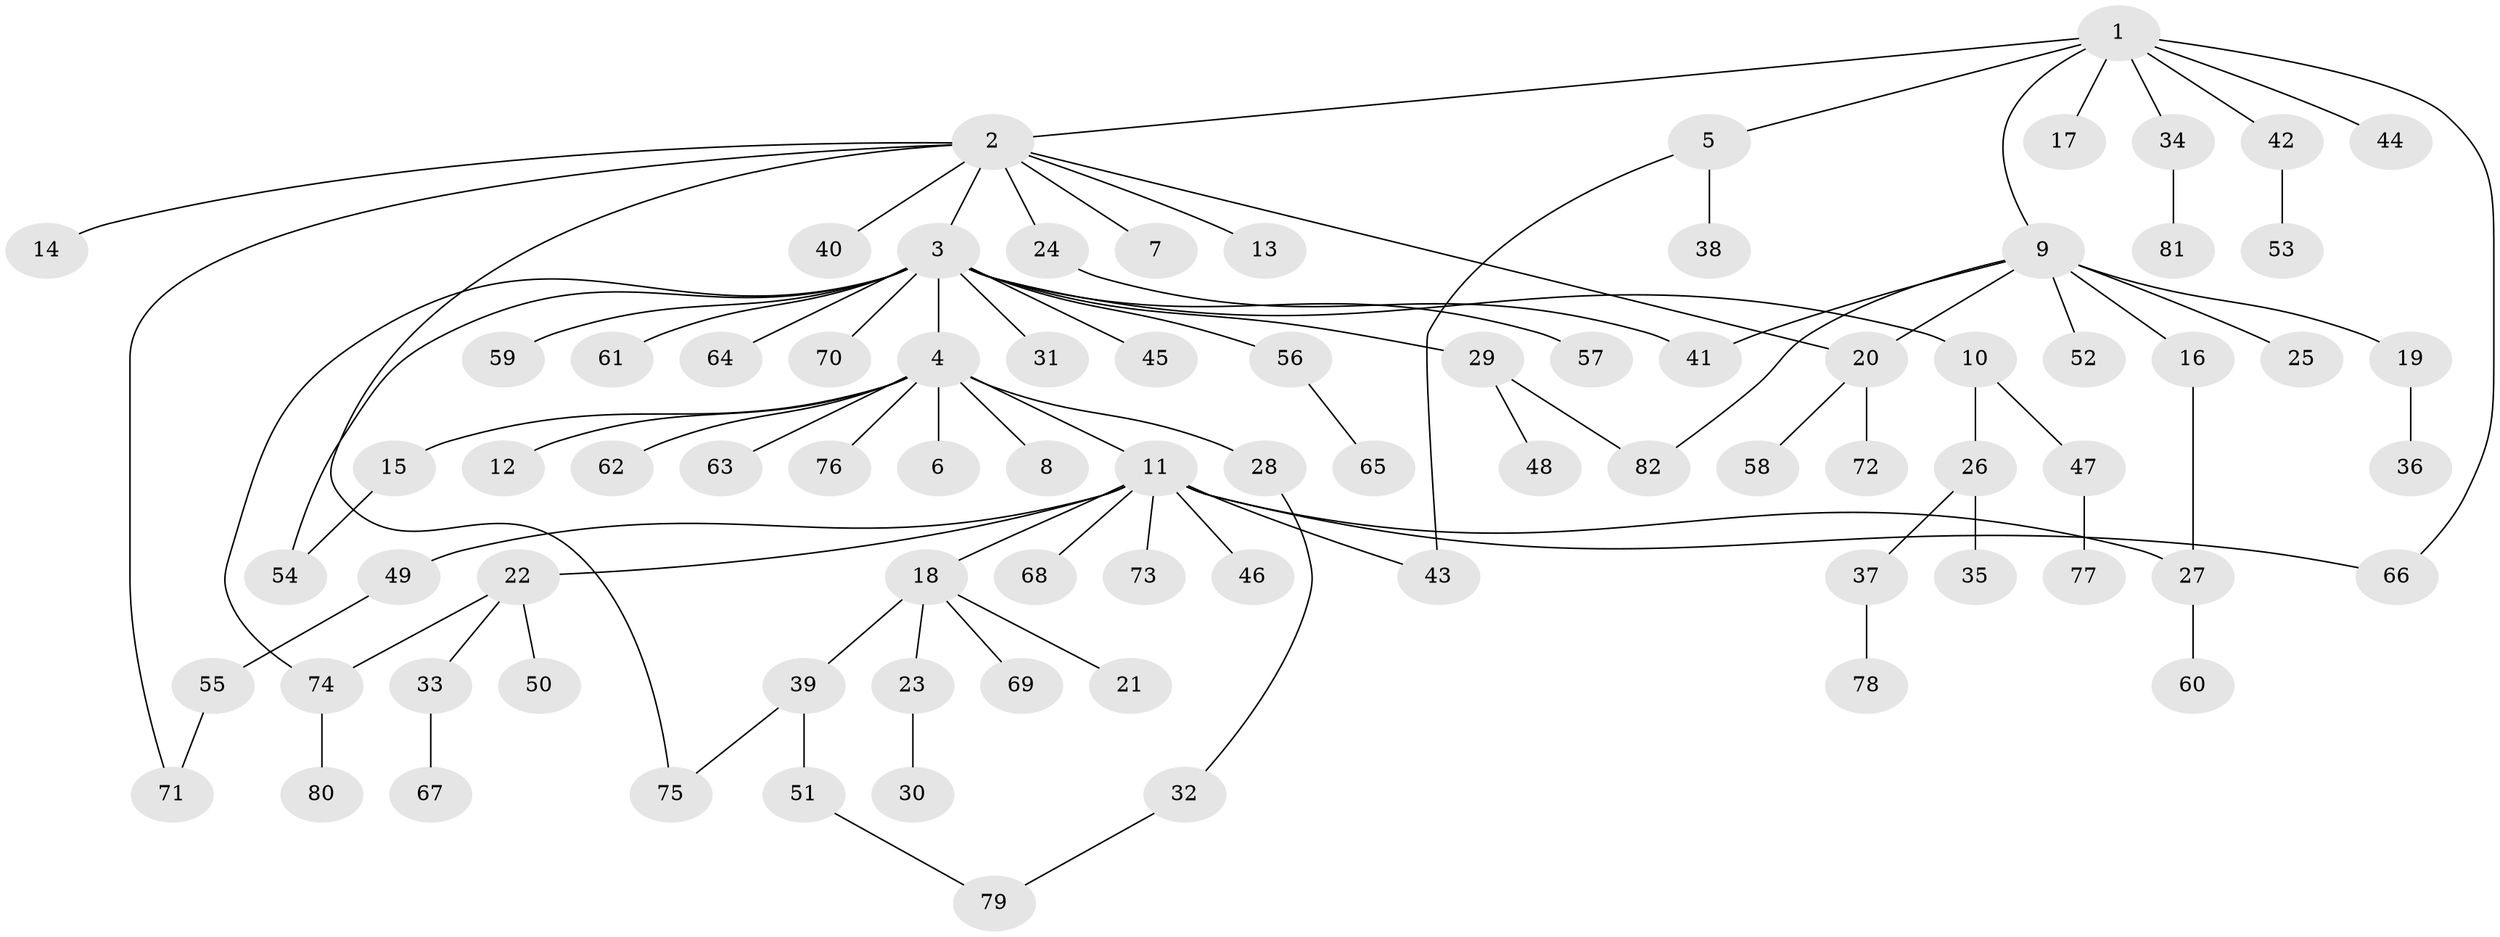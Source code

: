 // coarse degree distribution, {11: 0.03125, 20: 0.03125, 2: 0.125, 1: 0.78125, 8: 0.03125}
// Generated by graph-tools (version 1.1) at 2025/18/03/04/25 18:18:07]
// undirected, 82 vertices, 92 edges
graph export_dot {
graph [start="1"]
  node [color=gray90,style=filled];
  1;
  2;
  3;
  4;
  5;
  6;
  7;
  8;
  9;
  10;
  11;
  12;
  13;
  14;
  15;
  16;
  17;
  18;
  19;
  20;
  21;
  22;
  23;
  24;
  25;
  26;
  27;
  28;
  29;
  30;
  31;
  32;
  33;
  34;
  35;
  36;
  37;
  38;
  39;
  40;
  41;
  42;
  43;
  44;
  45;
  46;
  47;
  48;
  49;
  50;
  51;
  52;
  53;
  54;
  55;
  56;
  57;
  58;
  59;
  60;
  61;
  62;
  63;
  64;
  65;
  66;
  67;
  68;
  69;
  70;
  71;
  72;
  73;
  74;
  75;
  76;
  77;
  78;
  79;
  80;
  81;
  82;
  1 -- 2;
  1 -- 5;
  1 -- 9;
  1 -- 17;
  1 -- 34;
  1 -- 42;
  1 -- 44;
  1 -- 66;
  2 -- 3;
  2 -- 7;
  2 -- 13;
  2 -- 14;
  2 -- 20;
  2 -- 24;
  2 -- 40;
  2 -- 71;
  2 -- 75;
  3 -- 4;
  3 -- 10;
  3 -- 29;
  3 -- 31;
  3 -- 45;
  3 -- 54;
  3 -- 56;
  3 -- 57;
  3 -- 59;
  3 -- 61;
  3 -- 64;
  3 -- 70;
  3 -- 74;
  4 -- 6;
  4 -- 8;
  4 -- 11;
  4 -- 12;
  4 -- 15;
  4 -- 28;
  4 -- 62;
  4 -- 63;
  4 -- 76;
  5 -- 38;
  5 -- 43;
  9 -- 16;
  9 -- 19;
  9 -- 20;
  9 -- 25;
  9 -- 41;
  9 -- 52;
  9 -- 82;
  10 -- 26;
  10 -- 47;
  11 -- 18;
  11 -- 22;
  11 -- 27;
  11 -- 43;
  11 -- 46;
  11 -- 49;
  11 -- 66;
  11 -- 68;
  11 -- 73;
  15 -- 54;
  16 -- 27;
  18 -- 21;
  18 -- 23;
  18 -- 39;
  18 -- 69;
  19 -- 36;
  20 -- 58;
  20 -- 72;
  22 -- 33;
  22 -- 50;
  22 -- 74;
  23 -- 30;
  24 -- 41;
  26 -- 35;
  26 -- 37;
  27 -- 60;
  28 -- 32;
  29 -- 48;
  29 -- 82;
  32 -- 79;
  33 -- 67;
  34 -- 81;
  37 -- 78;
  39 -- 51;
  39 -- 75;
  42 -- 53;
  47 -- 77;
  49 -- 55;
  51 -- 79;
  55 -- 71;
  56 -- 65;
  74 -- 80;
}
